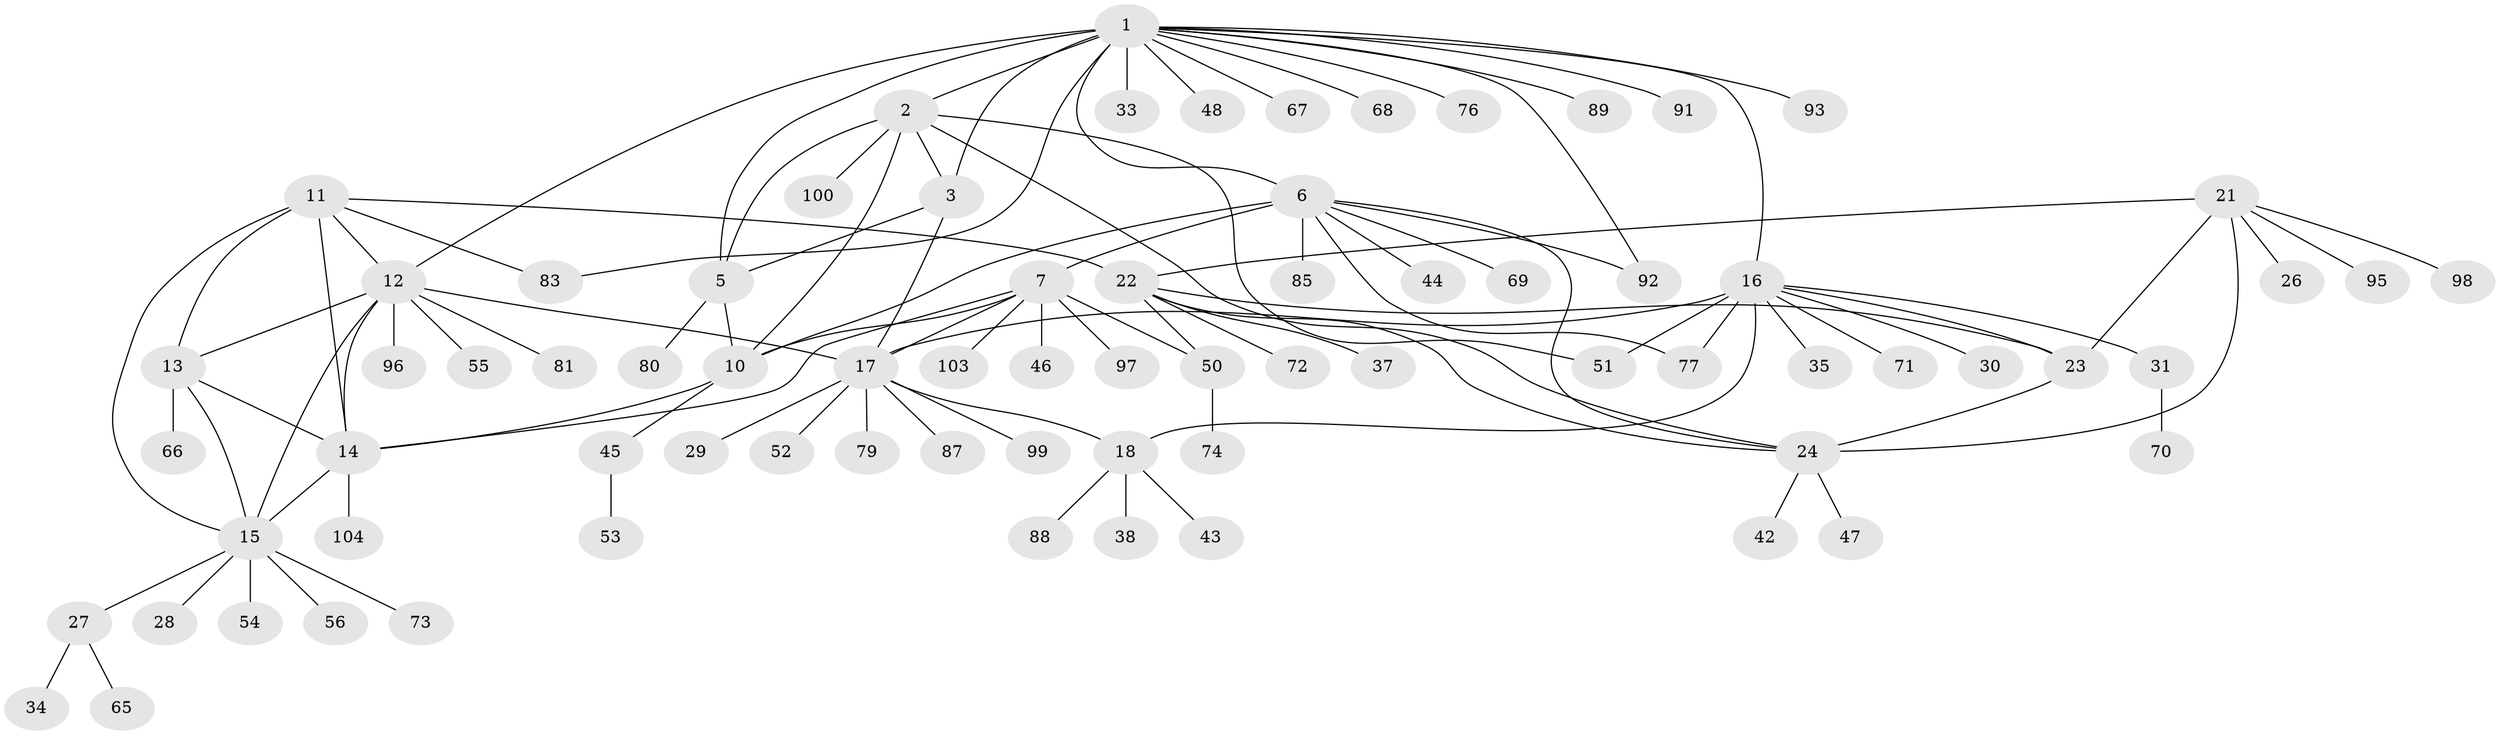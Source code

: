 // Generated by graph-tools (version 1.1) at 2025/24/03/03/25 07:24:10]
// undirected, 75 vertices, 103 edges
graph export_dot {
graph [start="1"]
  node [color=gray90,style=filled];
  1 [super="+4"];
  2 [super="+61"];
  3 [super="+60"];
  5 [super="+32"];
  6 [super="+9"];
  7 [super="+8"];
  10 [super="+84"];
  11 [super="+94"];
  12 [super="+40"];
  13 [super="+58"];
  14 [super="+86"];
  15 [super="+36"];
  16 [super="+19"];
  17 [super="+20"];
  18 [super="+102"];
  21 [super="+41"];
  22 [super="+39"];
  23;
  24 [super="+25"];
  26;
  27 [super="+63"];
  28;
  29;
  30 [super="+49"];
  31 [super="+62"];
  33 [super="+101"];
  34;
  35;
  37;
  38;
  42;
  43;
  44;
  45 [super="+59"];
  46 [super="+78"];
  47;
  48;
  50 [super="+75"];
  51 [super="+64"];
  52;
  53 [super="+57"];
  54;
  55;
  56;
  65;
  66;
  67;
  68;
  69 [super="+82"];
  70;
  71;
  72;
  73;
  74;
  76;
  77;
  79;
  80;
  81;
  83;
  85 [super="+90"];
  87;
  88;
  89;
  91;
  92;
  93;
  95;
  96;
  97;
  98;
  99;
  100;
  103;
  104;
  1 -- 2 [weight=2];
  1 -- 3 [weight=2];
  1 -- 5 [weight=2];
  1 -- 48;
  1 -- 67;
  1 -- 91;
  1 -- 92;
  1 -- 93;
  1 -- 33;
  1 -- 68;
  1 -- 12;
  1 -- 76;
  1 -- 16;
  1 -- 83;
  1 -- 89;
  1 -- 6;
  2 -- 3;
  2 -- 5;
  2 -- 51;
  2 -- 100;
  2 -- 10;
  2 -- 24;
  3 -- 5;
  3 -- 17;
  5 -- 80;
  5 -- 10;
  6 -- 7 [weight=4];
  6 -- 10 [weight=2];
  6 -- 24;
  6 -- 44;
  6 -- 69;
  6 -- 77;
  6 -- 85;
  6 -- 92;
  7 -- 10 [weight=2];
  7 -- 46;
  7 -- 97;
  7 -- 103;
  7 -- 14;
  7 -- 17;
  7 -- 50;
  10 -- 14;
  10 -- 45;
  11 -- 12;
  11 -- 13;
  11 -- 14;
  11 -- 15;
  11 -- 22;
  11 -- 83;
  12 -- 13;
  12 -- 14;
  12 -- 15;
  12 -- 17;
  12 -- 55;
  12 -- 81;
  12 -- 96;
  13 -- 14;
  13 -- 15;
  13 -- 66;
  14 -- 15;
  14 -- 104;
  15 -- 27;
  15 -- 28;
  15 -- 54;
  15 -- 56;
  15 -- 73;
  16 -- 17 [weight=4];
  16 -- 18 [weight=2];
  16 -- 23;
  16 -- 30;
  16 -- 35;
  16 -- 51;
  16 -- 77;
  16 -- 71;
  16 -- 31;
  17 -- 18 [weight=2];
  17 -- 79;
  17 -- 99;
  17 -- 52;
  17 -- 87;
  17 -- 29;
  18 -- 38;
  18 -- 43;
  18 -- 88;
  21 -- 22;
  21 -- 23;
  21 -- 24 [weight=2];
  21 -- 26;
  21 -- 95;
  21 -- 98;
  22 -- 23;
  22 -- 24 [weight=2];
  22 -- 37;
  22 -- 50;
  22 -- 72;
  23 -- 24 [weight=2];
  24 -- 42;
  24 -- 47;
  27 -- 34;
  27 -- 65;
  31 -- 70;
  45 -- 53;
  50 -- 74;
}
